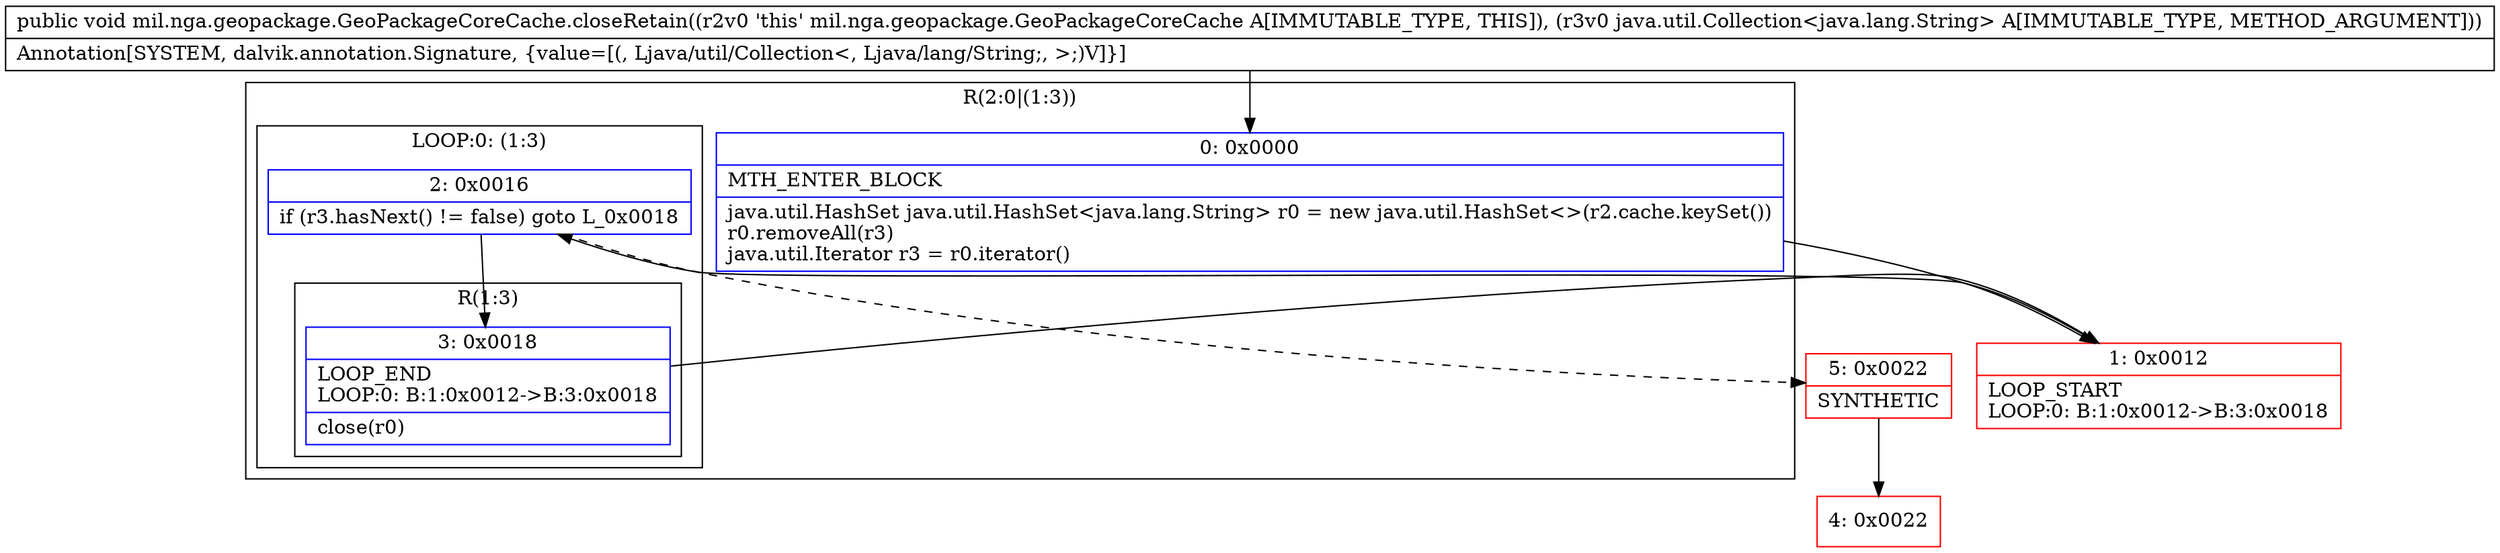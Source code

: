 digraph "CFG formil.nga.geopackage.GeoPackageCoreCache.closeRetain(Ljava\/util\/Collection;)V" {
subgraph cluster_Region_130801156 {
label = "R(2:0|(1:3))";
node [shape=record,color=blue];
Node_0 [shape=record,label="{0\:\ 0x0000|MTH_ENTER_BLOCK\l|java.util.HashSet java.util.HashSet\<java.lang.String\> r0 = new java.util.HashSet\<\>(r2.cache.keySet())\lr0.removeAll(r3)\ljava.util.Iterator r3 = r0.iterator()\l}"];
subgraph cluster_LoopRegion_1133619543 {
label = "LOOP:0: (1:3)";
node [shape=record,color=blue];
Node_2 [shape=record,label="{2\:\ 0x0016|if (r3.hasNext() != false) goto L_0x0018\l}"];
subgraph cluster_Region_659668973 {
label = "R(1:3)";
node [shape=record,color=blue];
Node_3 [shape=record,label="{3\:\ 0x0018|LOOP_END\lLOOP:0: B:1:0x0012\-\>B:3:0x0018\l|close(r0)\l}"];
}
}
}
Node_1 [shape=record,color=red,label="{1\:\ 0x0012|LOOP_START\lLOOP:0: B:1:0x0012\-\>B:3:0x0018\l}"];
Node_4 [shape=record,color=red,label="{4\:\ 0x0022}"];
Node_5 [shape=record,color=red,label="{5\:\ 0x0022|SYNTHETIC\l}"];
MethodNode[shape=record,label="{public void mil.nga.geopackage.GeoPackageCoreCache.closeRetain((r2v0 'this' mil.nga.geopackage.GeoPackageCoreCache A[IMMUTABLE_TYPE, THIS]), (r3v0 java.util.Collection\<java.lang.String\> A[IMMUTABLE_TYPE, METHOD_ARGUMENT]))  | Annotation[SYSTEM, dalvik.annotation.Signature, \{value=[(, Ljava\/util\/Collection\<, Ljava\/lang\/String;, \>;)V]\}]\l}"];
MethodNode -> Node_0;
Node_0 -> Node_1;
Node_2 -> Node_3;
Node_2 -> Node_5[style=dashed];
Node_3 -> Node_1;
Node_1 -> Node_2;
Node_5 -> Node_4;
}

